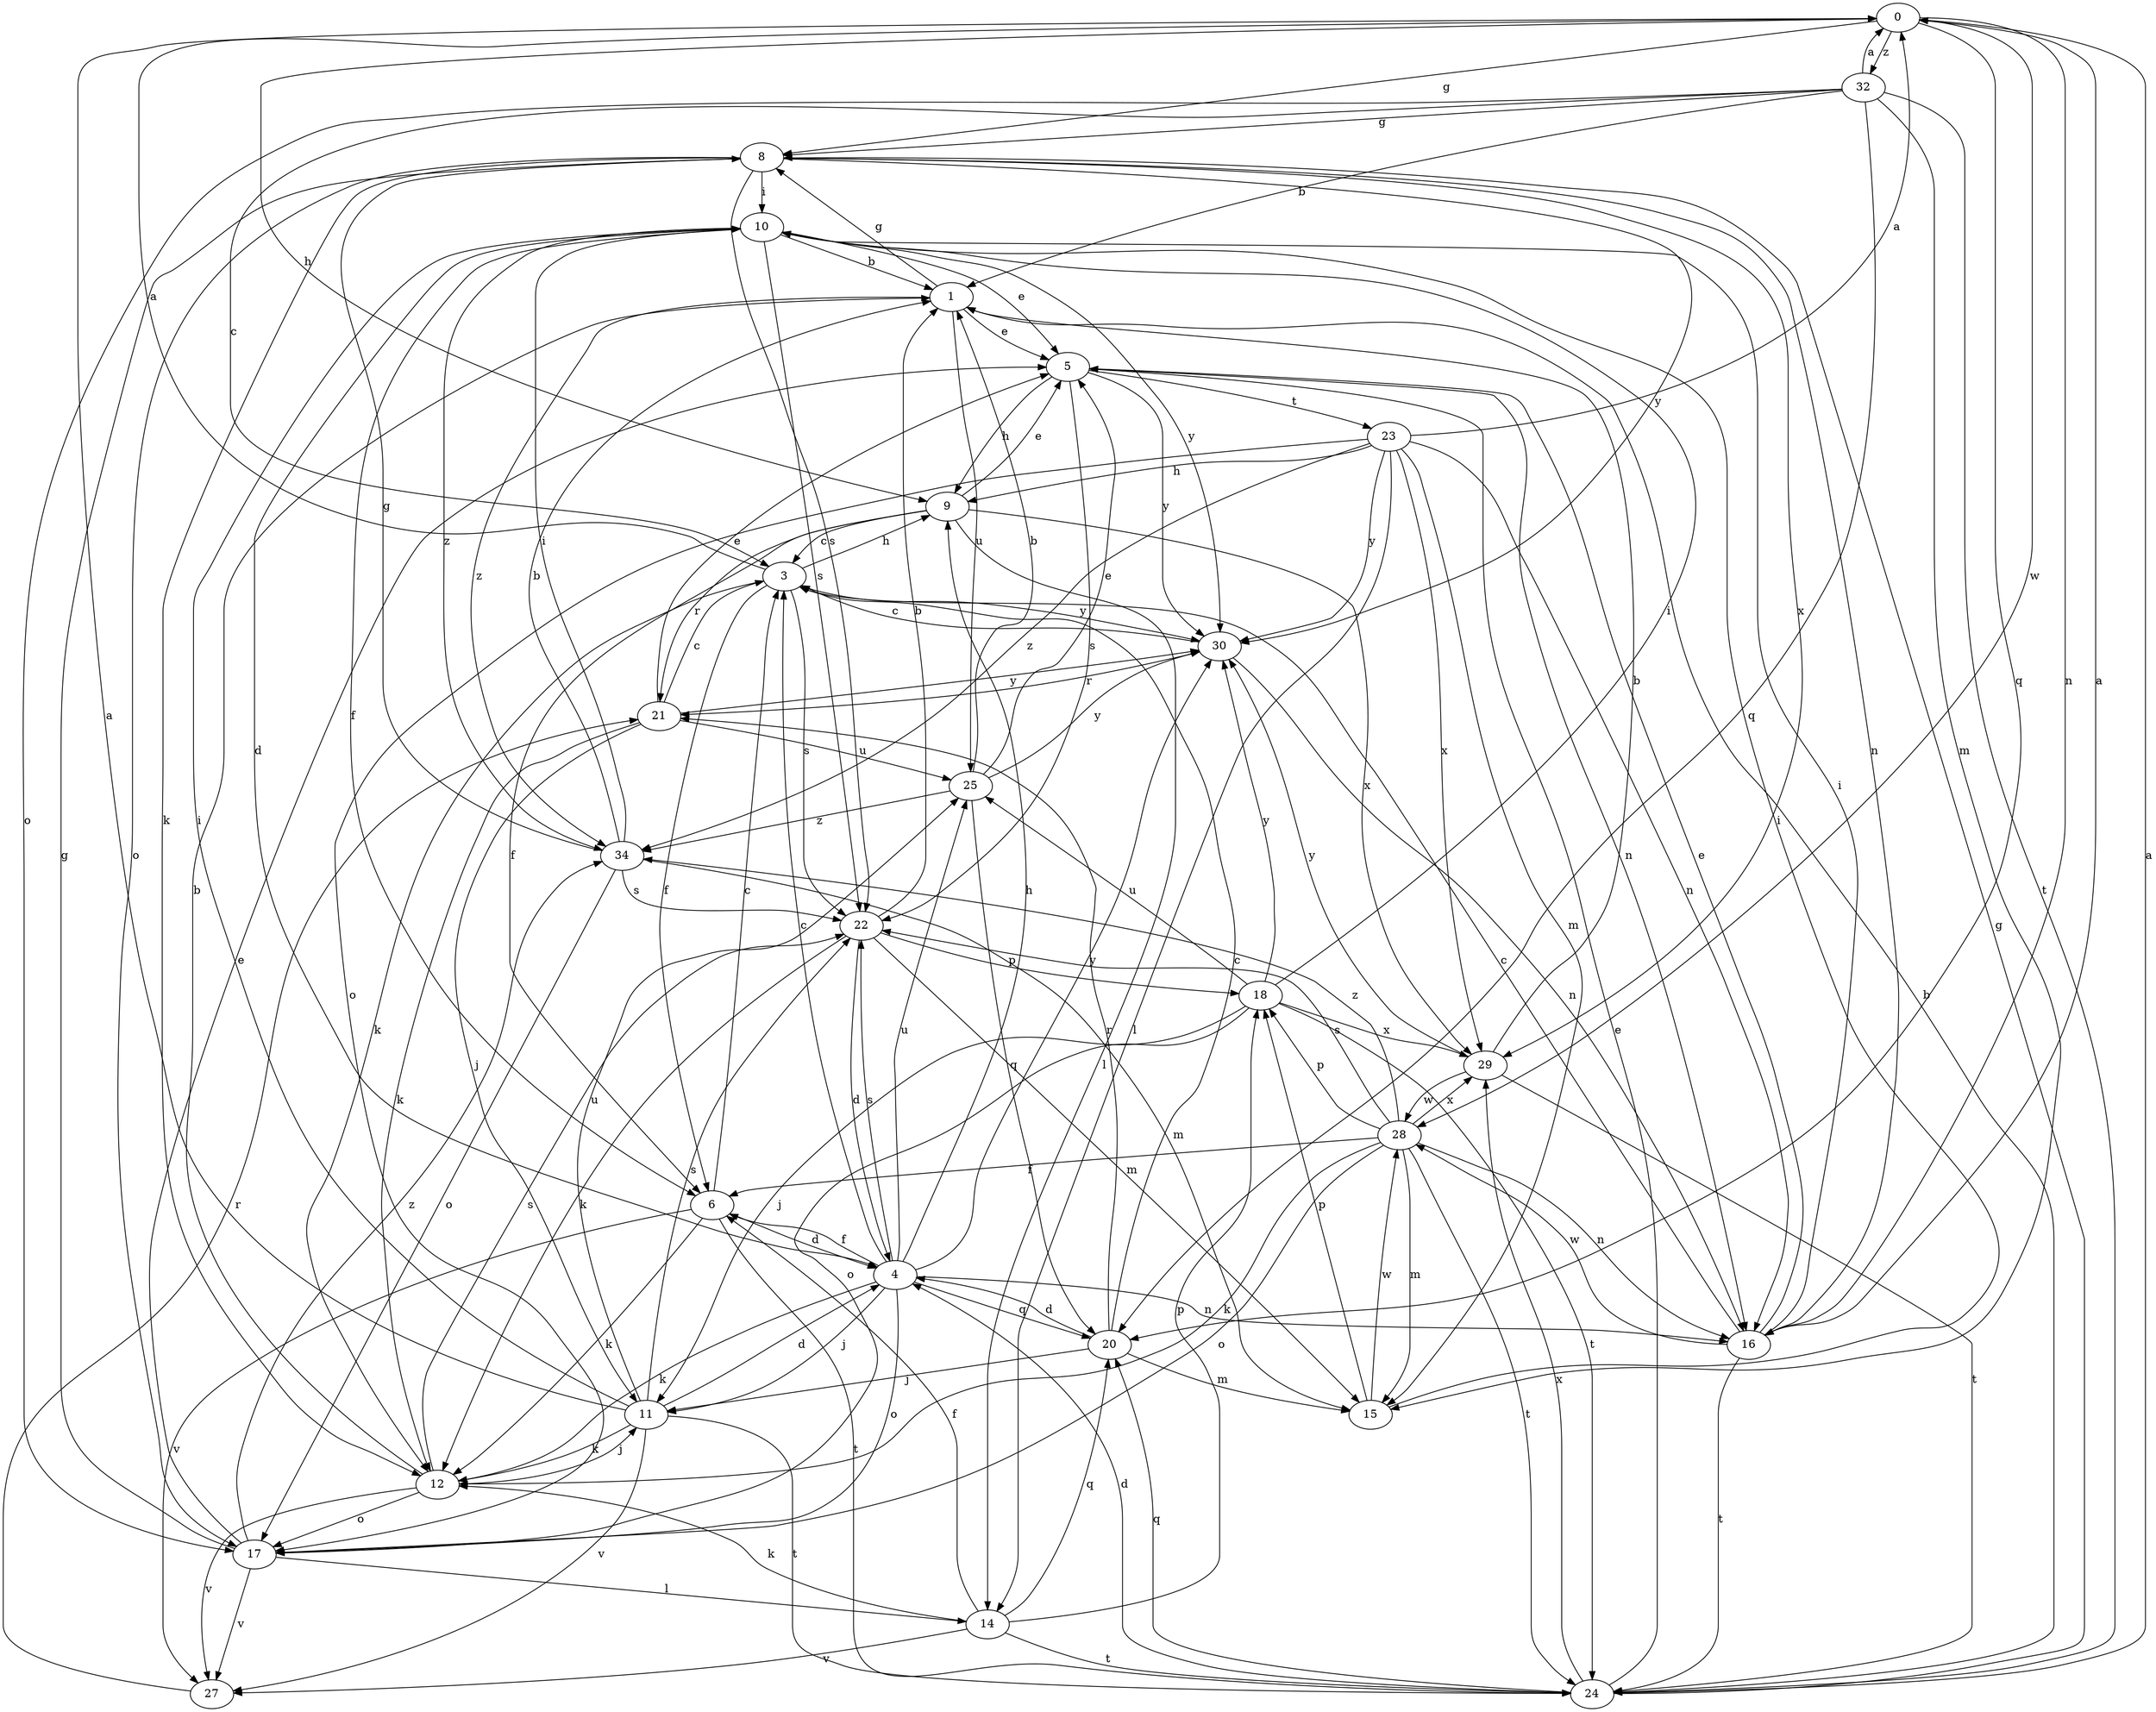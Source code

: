 strict digraph  {
0;
1;
3;
4;
5;
6;
8;
9;
10;
11;
12;
14;
15;
16;
17;
18;
20;
21;
22;
23;
24;
25;
27;
28;
29;
30;
32;
34;
0 -> 8  [label=g];
0 -> 9  [label=h];
0 -> 16  [label=n];
0 -> 20  [label=q];
0 -> 28  [label=w];
0 -> 32  [label=z];
1 -> 5  [label=e];
1 -> 8  [label=g];
1 -> 25  [label=u];
1 -> 34  [label=z];
3 -> 0  [label=a];
3 -> 6  [label=f];
3 -> 9  [label=h];
3 -> 12  [label=k];
3 -> 22  [label=s];
3 -> 30  [label=y];
4 -> 3  [label=c];
4 -> 6  [label=f];
4 -> 9  [label=h];
4 -> 11  [label=j];
4 -> 12  [label=k];
4 -> 16  [label=n];
4 -> 17  [label=o];
4 -> 20  [label=q];
4 -> 22  [label=s];
4 -> 25  [label=u];
4 -> 30  [label=y];
5 -> 9  [label=h];
5 -> 16  [label=n];
5 -> 22  [label=s];
5 -> 23  [label=t];
5 -> 30  [label=y];
6 -> 3  [label=c];
6 -> 4  [label=d];
6 -> 12  [label=k];
6 -> 24  [label=t];
6 -> 27  [label=v];
8 -> 10  [label=i];
8 -> 12  [label=k];
8 -> 16  [label=n];
8 -> 17  [label=o];
8 -> 22  [label=s];
8 -> 29  [label=x];
8 -> 30  [label=y];
9 -> 3  [label=c];
9 -> 5  [label=e];
9 -> 6  [label=f];
9 -> 14  [label=l];
9 -> 21  [label=r];
9 -> 29  [label=x];
10 -> 1  [label=b];
10 -> 4  [label=d];
10 -> 5  [label=e];
10 -> 6  [label=f];
10 -> 22  [label=s];
10 -> 30  [label=y];
10 -> 34  [label=z];
11 -> 0  [label=a];
11 -> 4  [label=d];
11 -> 10  [label=i];
11 -> 12  [label=k];
11 -> 22  [label=s];
11 -> 24  [label=t];
11 -> 25  [label=u];
11 -> 27  [label=v];
12 -> 1  [label=b];
12 -> 11  [label=j];
12 -> 17  [label=o];
12 -> 22  [label=s];
12 -> 27  [label=v];
14 -> 6  [label=f];
14 -> 12  [label=k];
14 -> 18  [label=p];
14 -> 20  [label=q];
14 -> 24  [label=t];
14 -> 27  [label=v];
15 -> 10  [label=i];
15 -> 18  [label=p];
15 -> 28  [label=w];
16 -> 0  [label=a];
16 -> 3  [label=c];
16 -> 5  [label=e];
16 -> 10  [label=i];
16 -> 24  [label=t];
16 -> 28  [label=w];
17 -> 5  [label=e];
17 -> 8  [label=g];
17 -> 14  [label=l];
17 -> 27  [label=v];
17 -> 34  [label=z];
18 -> 10  [label=i];
18 -> 11  [label=j];
18 -> 17  [label=o];
18 -> 24  [label=t];
18 -> 25  [label=u];
18 -> 29  [label=x];
18 -> 30  [label=y];
20 -> 3  [label=c];
20 -> 4  [label=d];
20 -> 11  [label=j];
20 -> 15  [label=m];
20 -> 21  [label=r];
21 -> 3  [label=c];
21 -> 5  [label=e];
21 -> 11  [label=j];
21 -> 12  [label=k];
21 -> 25  [label=u];
21 -> 30  [label=y];
22 -> 1  [label=b];
22 -> 4  [label=d];
22 -> 12  [label=k];
22 -> 15  [label=m];
22 -> 18  [label=p];
23 -> 0  [label=a];
23 -> 9  [label=h];
23 -> 14  [label=l];
23 -> 15  [label=m];
23 -> 16  [label=n];
23 -> 17  [label=o];
23 -> 29  [label=x];
23 -> 30  [label=y];
23 -> 34  [label=z];
24 -> 0  [label=a];
24 -> 1  [label=b];
24 -> 4  [label=d];
24 -> 5  [label=e];
24 -> 8  [label=g];
24 -> 20  [label=q];
24 -> 29  [label=x];
25 -> 1  [label=b];
25 -> 5  [label=e];
25 -> 20  [label=q];
25 -> 30  [label=y];
25 -> 34  [label=z];
27 -> 21  [label=r];
28 -> 6  [label=f];
28 -> 12  [label=k];
28 -> 15  [label=m];
28 -> 16  [label=n];
28 -> 17  [label=o];
28 -> 18  [label=p];
28 -> 22  [label=s];
28 -> 24  [label=t];
28 -> 29  [label=x];
28 -> 34  [label=z];
29 -> 1  [label=b];
29 -> 24  [label=t];
29 -> 28  [label=w];
29 -> 30  [label=y];
30 -> 3  [label=c];
30 -> 16  [label=n];
30 -> 21  [label=r];
32 -> 0  [label=a];
32 -> 1  [label=b];
32 -> 3  [label=c];
32 -> 8  [label=g];
32 -> 15  [label=m];
32 -> 17  [label=o];
32 -> 20  [label=q];
32 -> 24  [label=t];
34 -> 1  [label=b];
34 -> 8  [label=g];
34 -> 10  [label=i];
34 -> 15  [label=m];
34 -> 17  [label=o];
34 -> 22  [label=s];
}
